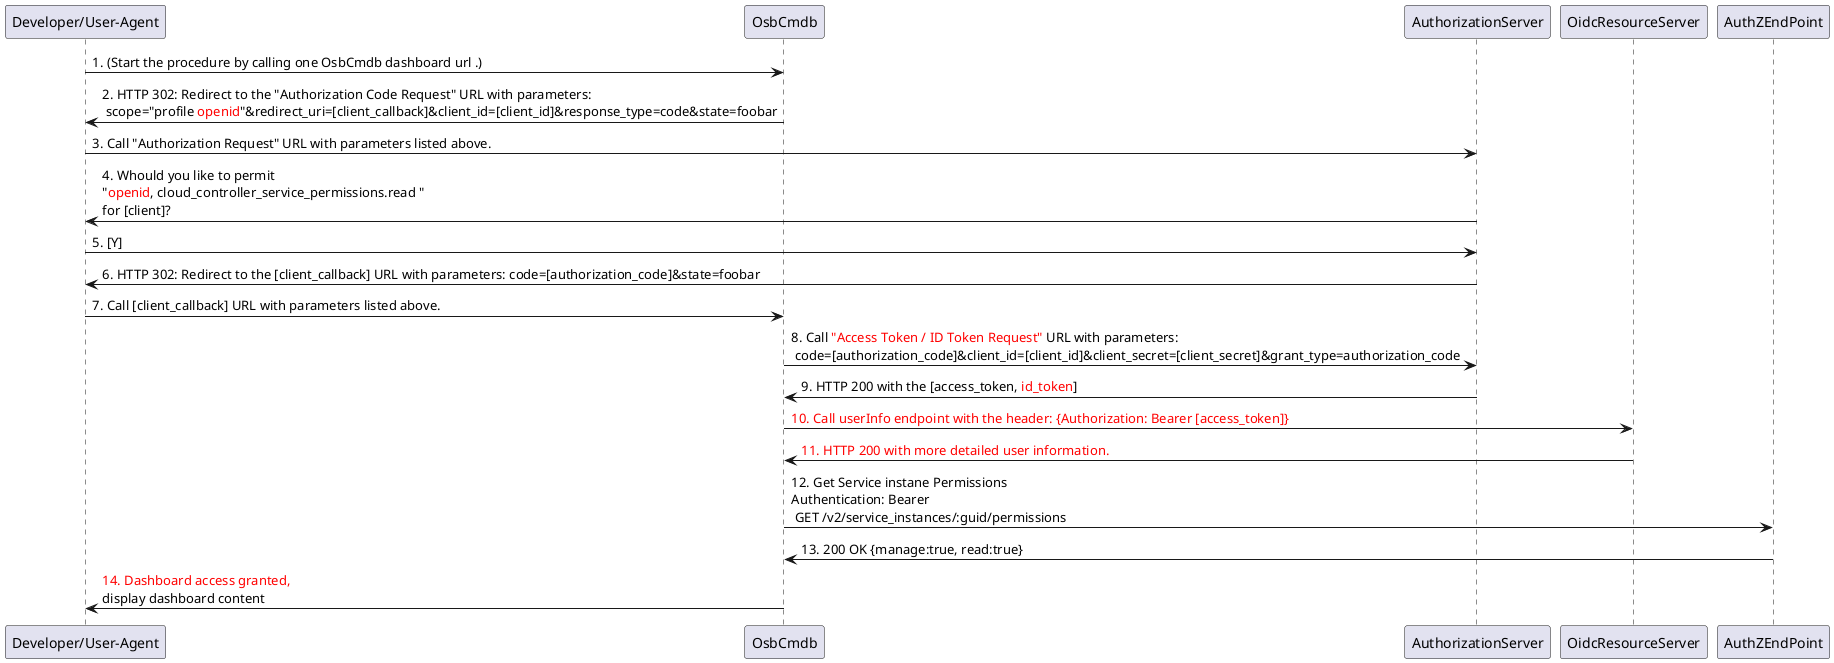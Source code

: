 @startuml
"Developer/User-Agent" -> OsbCmdb: 1. (Start the procedure by calling one OsbCmdb dashboard url .)
OsbCmdb -> "Developer/User-Agent": 2. HTTP 302: Redirect to the "Authorization Code Request" URL with parameters:\n scope="profile <color:red>openid</color>"&redirect_uri=[client_callback]&client_id=[client_id]&response_type=code&state=foobar
"Developer/User-Agent" -> AuthorizationServer: 3. Call "Authorization Request" URL with parameters listed above.
AuthorizationServer -> "Developer/User-Agent": 4. Whould you like to permit \n"<color:red>openid</color>, cloud_controller_service_permissions.read " \nfor [client]?
"Developer/User-Agent" -> AuthorizationServer: 5. [Y]
AuthorizationServer -> "Developer/User-Agent": 6. HTTP 302: Redirect to the [client_callback] URL with parameters: code=[authorization_code]&state=foobar
"Developer/User-Agent" -> OsbCmdb: 7. Call [client_callback] URL with parameters listed above.
OsbCmdb -> AuthorizationServer: 8. Call <color:red>"Access Token / ID Token Request"</color> URL with parameters:\n code=[authorization_code]&client_id=[client_id]&client_secret=[client_secret]&grant_type=authorization_code
AuthorizationServer -> OsbCmdb: 9. HTTP 200 with the [access_token, <color:red>id_token</color>]
OsbCmdb -> OidcResourceServer: <color:red>10. Call userInfo endpoint with the header: {Authorization: Bearer [access_token]}
OidcResourceServer -> OsbCmdb: <color:red>11. HTTP 200 with more detailed user information.
OsbCmdb -> AuthZEndPoint: 12. Get Service instane Permissions\nAuthentication: Bearer   \n GET /v2/service_instances/:guid/permissions
AuthZEndPoint -> OsbCmdb: 13. 200 OK {manage:true, read:true}
OsbCmdb -> "Developer/User-Agent": <color:red>14. Dashboard access granted, \ndisplay dashboard content
@enduml